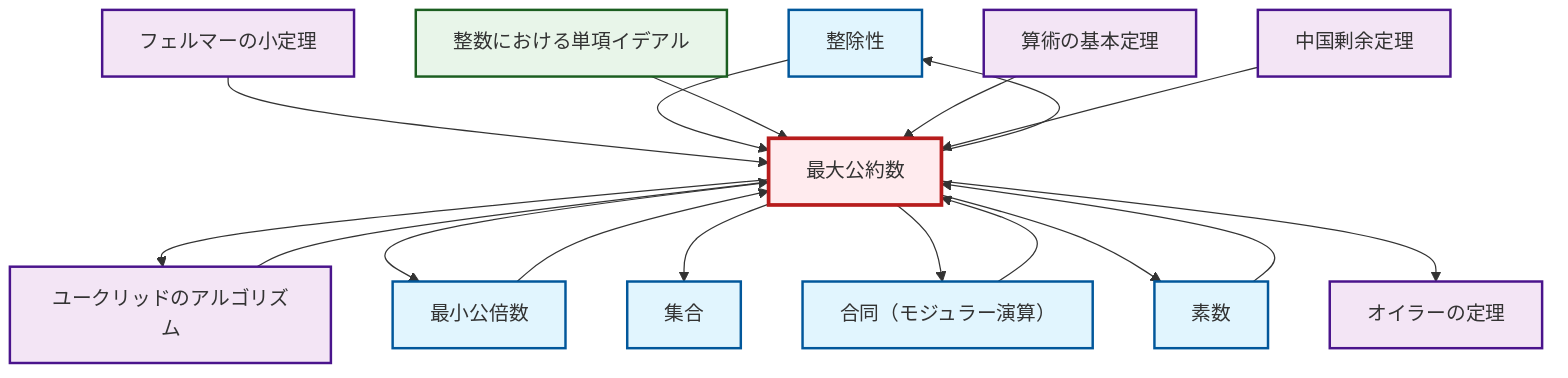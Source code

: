 graph TD
    classDef definition fill:#e1f5fe,stroke:#01579b,stroke-width:2px
    classDef theorem fill:#f3e5f5,stroke:#4a148c,stroke-width:2px
    classDef axiom fill:#fff3e0,stroke:#e65100,stroke-width:2px
    classDef example fill:#e8f5e9,stroke:#1b5e20,stroke-width:2px
    classDef current fill:#ffebee,stroke:#b71c1c,stroke-width:3px
    def-divisibility["整除性"]:::definition
    def-gcd["最大公約数"]:::definition
    def-congruence["合同（モジュラー演算）"]:::definition
    thm-euclidean-algorithm["ユークリッドのアルゴリズム"]:::theorem
    thm-chinese-remainder["中国剰余定理"]:::theorem
    def-prime["素数"]:::definition
    def-lcm["最小公倍数"]:::definition
    thm-fermat-little["フェルマーの小定理"]:::theorem
    thm-euler["オイラーの定理"]:::theorem
    thm-fundamental-arithmetic["算術の基本定理"]:::theorem
    ex-principal-ideal["整数における単項イデアル"]:::example
    def-set["集合"]:::definition
    thm-fermat-little --> def-gcd
    def-gcd --> thm-euclidean-algorithm
    def-gcd --> def-lcm
    def-prime --> def-gcd
    def-gcd --> def-divisibility
    thm-euclidean-algorithm --> def-gcd
    def-divisibility --> def-gcd
    ex-principal-ideal --> def-gcd
    def-gcd --> def-set
    def-gcd --> def-congruence
    def-gcd --> def-prime
    def-gcd --> thm-euler
    thm-fundamental-arithmetic --> def-gcd
    def-lcm --> def-gcd
    thm-chinese-remainder --> def-gcd
    def-congruence --> def-gcd
    class def-gcd current